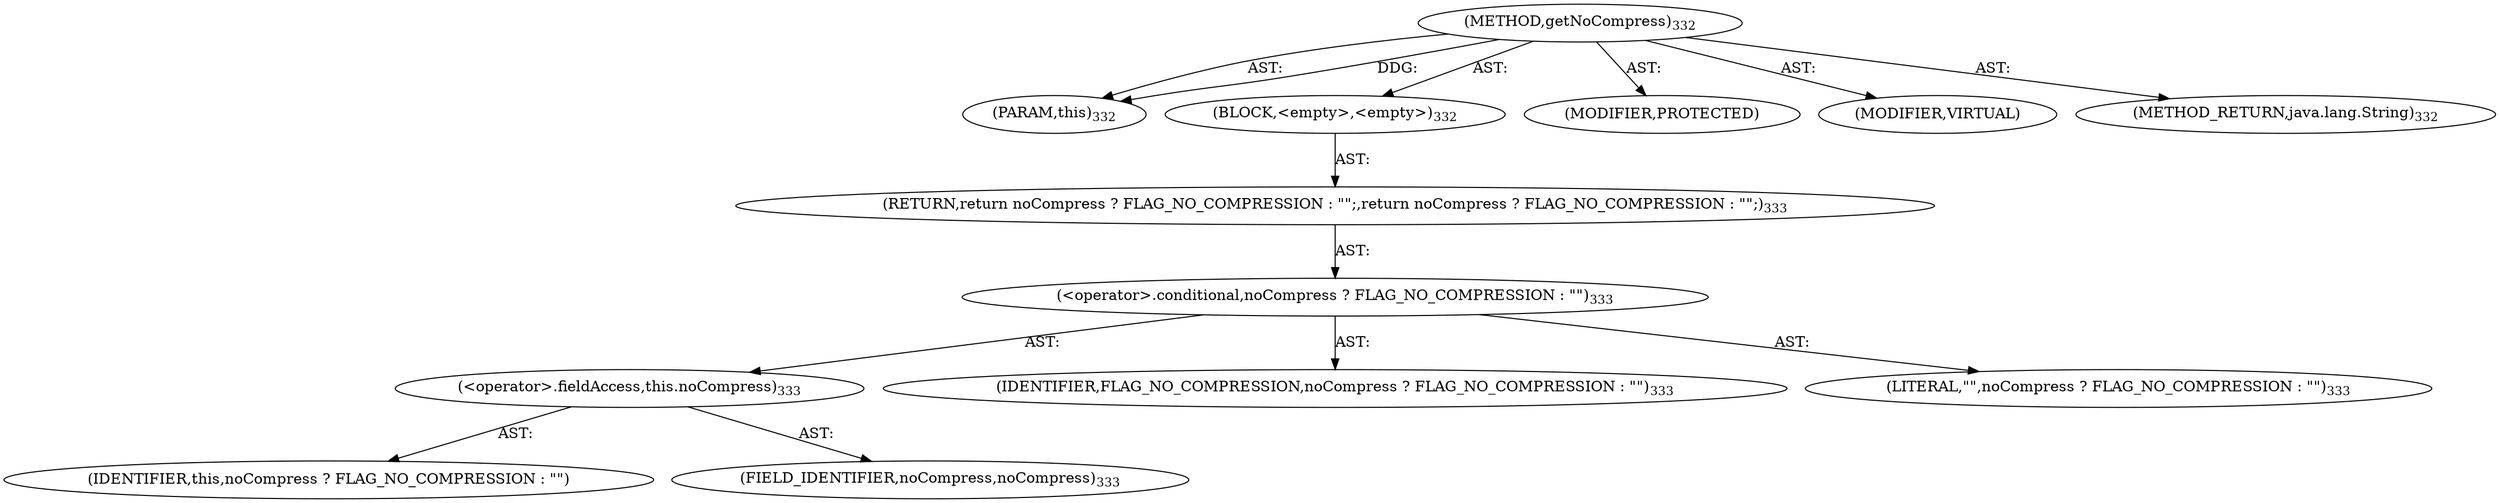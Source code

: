 digraph "getNoCompress" {  
"111669149723" [label = <(METHOD,getNoCompress)<SUB>332</SUB>> ]
"115964117040" [label = <(PARAM,this)<SUB>332</SUB>> ]
"25769803807" [label = <(BLOCK,&lt;empty&gt;,&lt;empty&gt;)<SUB>332</SUB>> ]
"146028888076" [label = <(RETURN,return noCompress ? FLAG_NO_COMPRESSION : &quot;&quot;;,return noCompress ? FLAG_NO_COMPRESSION : &quot;&quot;;)<SUB>333</SUB>> ]
"30064771128" [label = <(&lt;operator&gt;.conditional,noCompress ? FLAG_NO_COMPRESSION : &quot;&quot;)<SUB>333</SUB>> ]
"30064771129" [label = <(&lt;operator&gt;.fieldAccess,this.noCompress)<SUB>333</SUB>> ]
"68719476821" [label = <(IDENTIFIER,this,noCompress ? FLAG_NO_COMPRESSION : &quot;&quot;)> ]
"55834574880" [label = <(FIELD_IDENTIFIER,noCompress,noCompress)<SUB>333</SUB>> ]
"68719476822" [label = <(IDENTIFIER,FLAG_NO_COMPRESSION,noCompress ? FLAG_NO_COMPRESSION : &quot;&quot;)<SUB>333</SUB>> ]
"90194313217" [label = <(LITERAL,&quot;&quot;,noCompress ? FLAG_NO_COMPRESSION : &quot;&quot;)<SUB>333</SUB>> ]
"133143986247" [label = <(MODIFIER,PROTECTED)> ]
"133143986248" [label = <(MODIFIER,VIRTUAL)> ]
"128849018907" [label = <(METHOD_RETURN,java.lang.String)<SUB>332</SUB>> ]
  "111669149723" -> "115964117040"  [ label = "AST: "] 
  "111669149723" -> "25769803807"  [ label = "AST: "] 
  "111669149723" -> "133143986247"  [ label = "AST: "] 
  "111669149723" -> "133143986248"  [ label = "AST: "] 
  "111669149723" -> "128849018907"  [ label = "AST: "] 
  "25769803807" -> "146028888076"  [ label = "AST: "] 
  "146028888076" -> "30064771128"  [ label = "AST: "] 
  "30064771128" -> "30064771129"  [ label = "AST: "] 
  "30064771128" -> "68719476822"  [ label = "AST: "] 
  "30064771128" -> "90194313217"  [ label = "AST: "] 
  "30064771129" -> "68719476821"  [ label = "AST: "] 
  "30064771129" -> "55834574880"  [ label = "AST: "] 
  "111669149723" -> "115964117040"  [ label = "DDG: "] 
}
